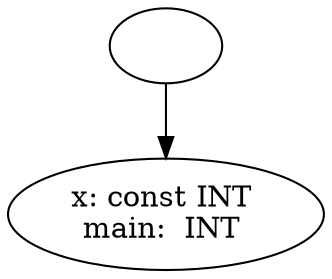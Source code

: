 digraph AST {
  "128571592812400" [label=""];
  "128571592812400" -> "128571592524848";
  "128571592524848" [label="x: const INT 
main:  INT "];
}

